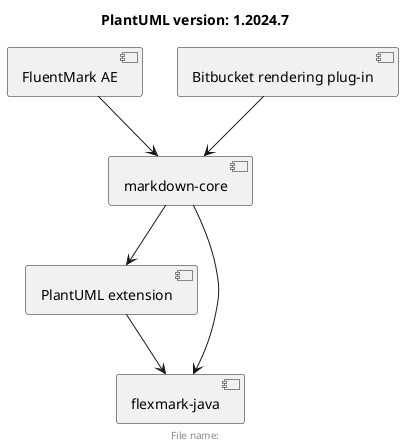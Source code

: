 @startuml
title PlantUML version: %version()

[PlantUML extension] --> [flexmark-java]
[markdown-core] --> [flexmark-java]
[markdown-core] --> [PlantUML extension]
[FluentMark AE] --> [markdown-core]
[Bitbucket rendering plug-in] --> [markdown-core]

footer File name: %filename() 

@enduml